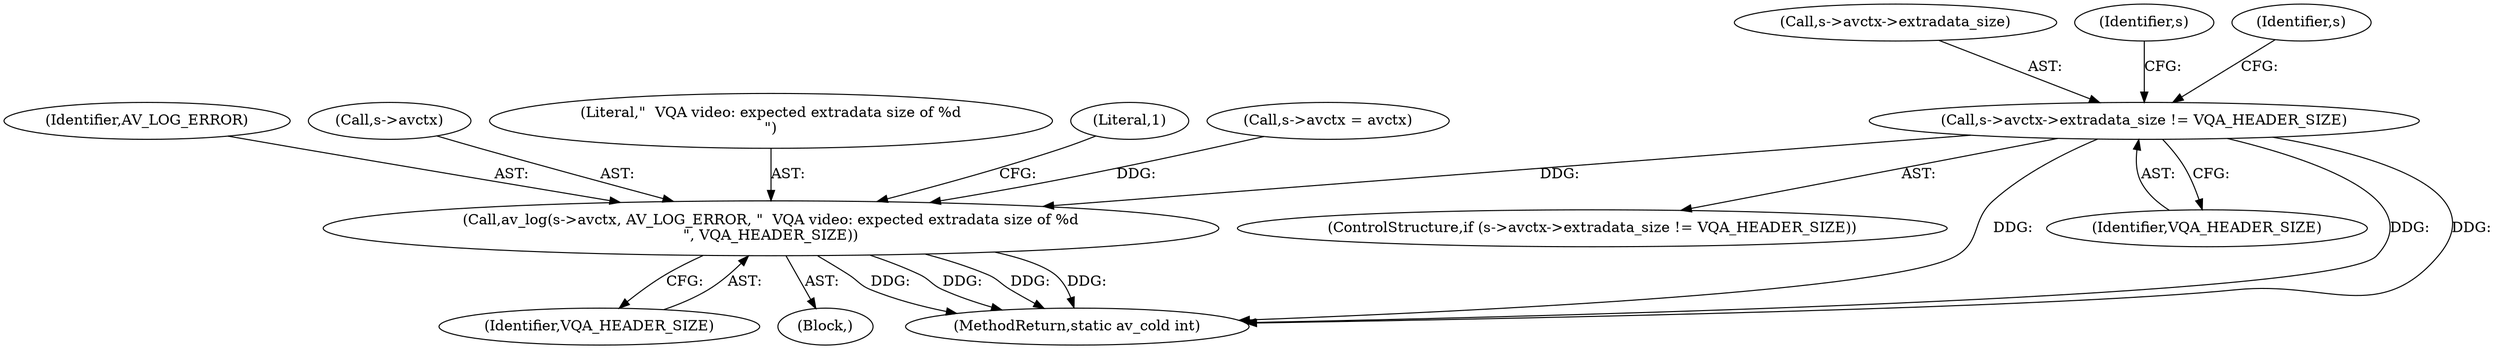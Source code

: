 digraph "0_libav_58b2e0f0f2fc96c1158e04f8aba95cbe6157a1a3@pointer" {
"1000130" [label="(Call,s->avctx->extradata_size != VQA_HEADER_SIZE)"];
"1000138" [label="(Call,av_log(s->avctx, AV_LOG_ERROR, \"  VQA video: expected extradata size of %d\n\", VQA_HEADER_SIZE))"];
"1000142" [label="(Identifier,AV_LOG_ERROR)"];
"1000448" [label="(MethodReturn,static av_cold int)"];
"1000139" [label="(Call,s->avctx)"];
"1000131" [label="(Call,s->avctx->extradata_size)"];
"1000138" [label="(Call,av_log(s->avctx, AV_LOG_ERROR, \"  VQA video: expected extradata size of %d\n\", VQA_HEADER_SIZE))"];
"1000144" [label="(Identifier,VQA_HEADER_SIZE)"];
"1000143" [label="(Literal,\"  VQA video: expected extradata size of %d\n\")"];
"1000150" [label="(Identifier,s)"];
"1000130" [label="(Call,s->avctx->extradata_size != VQA_HEADER_SIZE)"];
"1000136" [label="(Identifier,VQA_HEADER_SIZE)"];
"1000129" [label="(ControlStructure,if (s->avctx->extradata_size != VQA_HEADER_SIZE))"];
"1000137" [label="(Block,)"];
"1000147" [label="(Literal,1)"];
"1000140" [label="(Identifier,s)"];
"1000119" [label="(Call,s->avctx = avctx)"];
"1000130" -> "1000129"  [label="AST: "];
"1000130" -> "1000136"  [label="CFG: "];
"1000131" -> "1000130"  [label="AST: "];
"1000136" -> "1000130"  [label="AST: "];
"1000140" -> "1000130"  [label="CFG: "];
"1000150" -> "1000130"  [label="CFG: "];
"1000130" -> "1000448"  [label="DDG: "];
"1000130" -> "1000448"  [label="DDG: "];
"1000130" -> "1000448"  [label="DDG: "];
"1000130" -> "1000138"  [label="DDG: "];
"1000138" -> "1000137"  [label="AST: "];
"1000138" -> "1000144"  [label="CFG: "];
"1000139" -> "1000138"  [label="AST: "];
"1000142" -> "1000138"  [label="AST: "];
"1000143" -> "1000138"  [label="AST: "];
"1000144" -> "1000138"  [label="AST: "];
"1000147" -> "1000138"  [label="CFG: "];
"1000138" -> "1000448"  [label="DDG: "];
"1000138" -> "1000448"  [label="DDG: "];
"1000138" -> "1000448"  [label="DDG: "];
"1000138" -> "1000448"  [label="DDG: "];
"1000119" -> "1000138"  [label="DDG: "];
}
